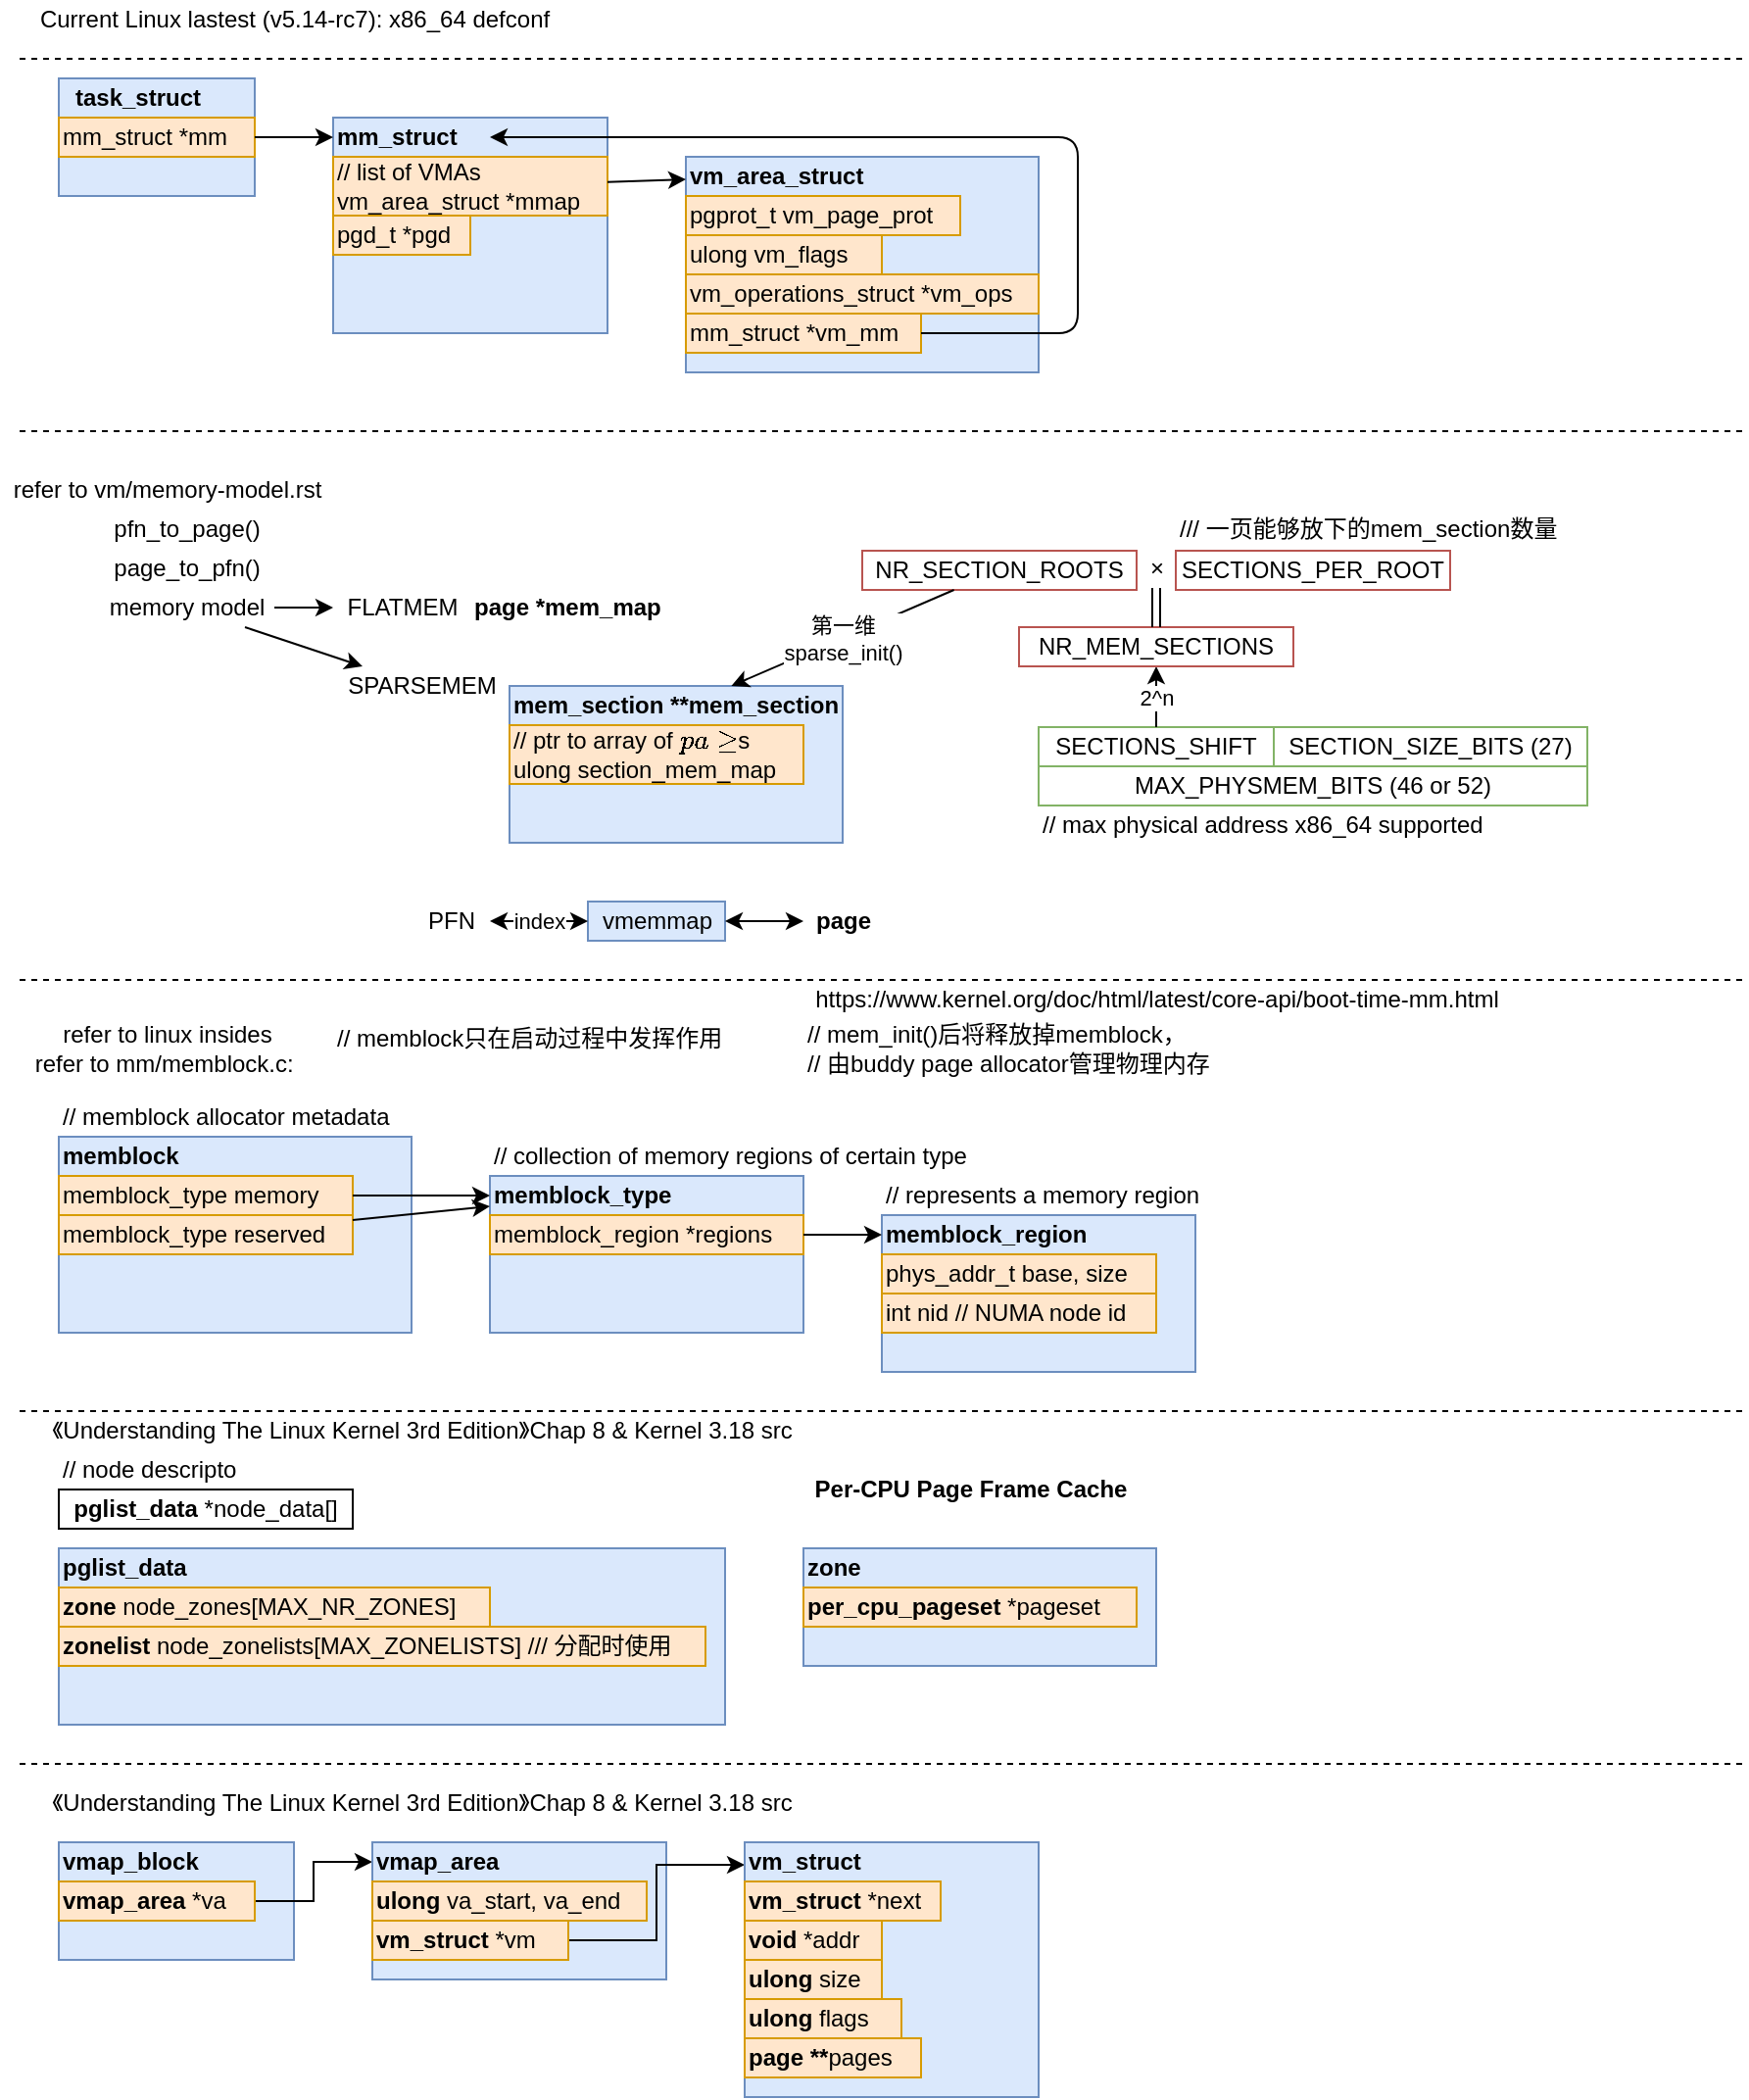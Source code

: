 <mxfile version="14.9.6" type="device"><diagram id="yIqsKZmzcDsL8_of0c0y" name="Page-1"><mxGraphModel dx="942" dy="663" grid="1" gridSize="10" guides="0" tooltips="1" connect="1" arrows="1" fold="1" page="1" pageScale="1" pageWidth="827" pageHeight="1169" math="0" shadow="0"><root><mxCell id="0"/><mxCell id="1" parent="0"/><mxCell id="t0Qrbcg5EECBzB4aFHQW-16" value="" style="rounded=0;whiteSpace=wrap;html=1;fillColor=#dae8fc;strokeColor=#6c8ebf;" parent="1" vertex="1"><mxGeometry x="280" y="600" width="160" height="80" as="geometry"/></mxCell><mxCell id="1zcx7jJPqIXMOFhQG5VM-11" value="" style="rounded=0;whiteSpace=wrap;html=1;fillColor=#dae8fc;strokeColor=#6c8ebf;" parent="1" vertex="1"><mxGeometry x="290" y="350" width="170" height="80" as="geometry"/></mxCell><mxCell id="62m0AdR6w4PT8EmFAoQ--1" value="" style="rounded=0;whiteSpace=wrap;html=1;fillColor=#dae8fc;strokeColor=#6c8ebf;" parent="1" vertex="1"><mxGeometry x="200" y="60" width="140" height="110" as="geometry"/></mxCell><mxCell id="62m0AdR6w4PT8EmFAoQ--2" value="&lt;span&gt;&lt;b&gt;mm_struct&lt;/b&gt;&lt;/span&gt;" style="text;html=1;align=left;verticalAlign=middle;resizable=0;points=[];autosize=1;" parent="1" vertex="1"><mxGeometry x="200" y="60" width="80" height="20" as="geometry"/></mxCell><mxCell id="62m0AdR6w4PT8EmFAoQ--10" value="&lt;span&gt;// list of VMAs&lt;/span&gt;&lt;br&gt;&lt;span&gt;vm_area_struct *mmap&lt;/span&gt;" style="text;html=1;align=left;verticalAlign=middle;resizable=0;points=[];autosize=1;fillColor=#ffe6cc;strokeColor=#d79b00;" parent="1" vertex="1"><mxGeometry x="200" y="80" width="140" height="30" as="geometry"/></mxCell><mxCell id="62m0AdR6w4PT8EmFAoQ--11" value="" style="rounded=0;whiteSpace=wrap;html=1;fillColor=#dae8fc;strokeColor=#6c8ebf;" parent="1" vertex="1"><mxGeometry x="60" y="40" width="100" height="60" as="geometry"/></mxCell><mxCell id="62m0AdR6w4PT8EmFAoQ--12" value="&lt;b&gt;task_struct&lt;/b&gt;" style="text;html=1;align=center;verticalAlign=middle;resizable=0;points=[];autosize=1;" parent="1" vertex="1"><mxGeometry x="60" y="40" width="80" height="20" as="geometry"/></mxCell><mxCell id="62m0AdR6w4PT8EmFAoQ--13" value="mm_struct *mm" style="text;html=1;align=left;verticalAlign=middle;resizable=0;points=[];autosize=1;fillColor=#ffe6cc;strokeColor=#d79b00;" parent="1" vertex="1"><mxGeometry x="60" y="60" width="100" height="20" as="geometry"/></mxCell><mxCell id="62m0AdR6w4PT8EmFAoQ--14" value="" style="endArrow=classic;html=1;" parent="1" source="62m0AdR6w4PT8EmFAoQ--13" target="62m0AdR6w4PT8EmFAoQ--2" edge="1"><mxGeometry width="50" height="50" relative="1" as="geometry"><mxPoint x="120" y="250" as="sourcePoint"/><mxPoint x="170" y="200" as="targetPoint"/></mxGeometry></mxCell><mxCell id="62m0AdR6w4PT8EmFAoQ--15" value="pgd_t *pgd" style="text;html=1;align=left;verticalAlign=middle;resizable=0;points=[];autosize=1;fillColor=#ffe6cc;strokeColor=#d79b00;" parent="1" vertex="1"><mxGeometry x="200" y="110" width="70" height="20" as="geometry"/></mxCell><mxCell id="62m0AdR6w4PT8EmFAoQ--16" value="" style="rounded=0;whiteSpace=wrap;html=1;fillColor=#dae8fc;strokeColor=#6c8ebf;" parent="1" vertex="1"><mxGeometry x="380" y="80" width="180" height="110" as="geometry"/></mxCell><mxCell id="62m0AdR6w4PT8EmFAoQ--17" value="&lt;b&gt;vm_area_struct&lt;/b&gt;" style="text;html=1;align=left;verticalAlign=middle;resizable=0;points=[];autosize=1;" parent="1" vertex="1"><mxGeometry x="380" y="80" width="100" height="20" as="geometry"/></mxCell><mxCell id="62m0AdR6w4PT8EmFAoQ--18" value="pgprot_t vm_page_prot" style="text;html=1;align=left;verticalAlign=middle;resizable=0;points=[];autosize=1;fillColor=#ffe6cc;strokeColor=#d79b00;" parent="1" vertex="1"><mxGeometry x="380" y="100" width="140" height="20" as="geometry"/></mxCell><mxCell id="62m0AdR6w4PT8EmFAoQ--19" value="ulong vm_flags" style="text;html=1;align=left;verticalAlign=middle;resizable=0;points=[];autosize=1;fillColor=#ffe6cc;strokeColor=#d79b00;" parent="1" vertex="1"><mxGeometry x="380" y="120" width="100" height="20" as="geometry"/></mxCell><mxCell id="62m0AdR6w4PT8EmFAoQ--21" value="&lt;span style=&quot;text-align: center&quot;&gt;vm_operations_struct *vm_ops&lt;/span&gt;" style="text;html=1;align=left;verticalAlign=middle;resizable=0;points=[];autosize=1;fillColor=#ffe6cc;strokeColor=#d79b00;" parent="1" vertex="1"><mxGeometry x="380" y="140" width="180" height="20" as="geometry"/></mxCell><mxCell id="62m0AdR6w4PT8EmFAoQ--22" value="" style="endArrow=classic;html=1;" parent="1" source="62m0AdR6w4PT8EmFAoQ--10" target="62m0AdR6w4PT8EmFAoQ--17" edge="1"><mxGeometry width="50" height="50" relative="1" as="geometry"><mxPoint x="260" y="270" as="sourcePoint"/><mxPoint x="310" y="220" as="targetPoint"/></mxGeometry></mxCell><mxCell id="1zcx7jJPqIXMOFhQG5VM-1" value="memory model" style="text;html=1;align=center;verticalAlign=middle;resizable=0;points=[];autosize=1;" parent="1" vertex="1"><mxGeometry x="80" y="300" width="90" height="20" as="geometry"/></mxCell><mxCell id="1zcx7jJPqIXMOFhQG5VM-2" value="FLATMEM" style="text;html=1;align=center;verticalAlign=middle;resizable=0;points=[];autosize=1;" parent="1" vertex="1"><mxGeometry x="200" y="300" width="70" height="20" as="geometry"/></mxCell><mxCell id="1zcx7jJPqIXMOFhQG5VM-3" value="SPARSEMEM" style="text;html=1;align=center;verticalAlign=middle;resizable=0;points=[];autosize=1;" parent="1" vertex="1"><mxGeometry x="200" y="340" width="90" height="20" as="geometry"/></mxCell><mxCell id="1zcx7jJPqIXMOFhQG5VM-4" value="" style="endArrow=classic;html=1;" parent="1" source="1zcx7jJPqIXMOFhQG5VM-1" target="1zcx7jJPqIXMOFhQG5VM-2" edge="1"><mxGeometry width="50" height="50" relative="1" as="geometry"><mxPoint x="100" y="390" as="sourcePoint"/><mxPoint x="150" y="340" as="targetPoint"/></mxGeometry></mxCell><mxCell id="1zcx7jJPqIXMOFhQG5VM-5" value="" style="endArrow=classic;html=1;" parent="1" source="1zcx7jJPqIXMOFhQG5VM-1" target="1zcx7jJPqIXMOFhQG5VM-3" edge="1"><mxGeometry width="50" height="50" relative="1" as="geometry"><mxPoint x="80" y="390" as="sourcePoint"/><mxPoint x="130" y="340" as="targetPoint"/></mxGeometry></mxCell><mxCell id="1zcx7jJPqIXMOFhQG5VM-7" value="&lt;b&gt;page *mem_map&lt;/b&gt;" style="text;html=1;align=left;verticalAlign=middle;resizable=0;points=[];autosize=1;" parent="1" vertex="1"><mxGeometry x="270" y="300" width="110" height="20" as="geometry"/></mxCell><mxCell id="1zcx7jJPqIXMOFhQG5VM-8" value="pfn_to_page()" style="text;html=1;align=center;verticalAlign=middle;resizable=0;points=[];autosize=1;" parent="1" vertex="1"><mxGeometry x="80" y="260" width="90" height="20" as="geometry"/></mxCell><mxCell id="1zcx7jJPqIXMOFhQG5VM-9" value="page_to_pfn()" style="text;html=1;align=center;verticalAlign=middle;resizable=0;points=[];autosize=1;" parent="1" vertex="1"><mxGeometry x="80" y="280" width="90" height="20" as="geometry"/></mxCell><mxCell id="1zcx7jJPqIXMOFhQG5VM-10" value="&lt;b&gt;mem_section **mem_section&lt;/b&gt;" style="text;html=1;align=left;verticalAlign=middle;resizable=0;points=[];autosize=1;" parent="1" vertex="1"><mxGeometry x="290" y="350" width="180" height="20" as="geometry"/></mxCell><mxCell id="1zcx7jJPqIXMOFhQG5VM-13" value="// ptr to array of `page`s&lt;br&gt;ulong section_mem_map" style="text;html=1;align=left;verticalAlign=middle;resizable=0;points=[];autosize=1;fillColor=#ffe6cc;strokeColor=#d79b00;" parent="1" vertex="1"><mxGeometry x="290" y="370" width="150" height="30" as="geometry"/></mxCell><mxCell id="1zcx7jJPqIXMOFhQG5VM-17" value="SECTIONS_SHIFT" style="rounded=0;whiteSpace=wrap;html=1;strokeColor=#82b366;fillColor=none;" parent="1" vertex="1"><mxGeometry x="560" y="371" width="120" height="20" as="geometry"/></mxCell><mxCell id="1zcx7jJPqIXMOFhQG5VM-20" value="SECTION_SIZE_BITS (27)" style="rounded=0;whiteSpace=wrap;html=1;strokeColor=#82b366;fillColor=none;" parent="1" vertex="1"><mxGeometry x="680" y="371" width="160" height="20" as="geometry"/></mxCell><mxCell id="1zcx7jJPqIXMOFhQG5VM-24" value="Current Linux lastest (v5.14-rc7): x86_64 defconf" style="text;html=1;align=center;verticalAlign=middle;resizable=0;points=[];autosize=1;" parent="1" vertex="1"><mxGeometry x="40" width="280" height="20" as="geometry"/></mxCell><mxCell id="1zcx7jJPqIXMOFhQG5VM-28" value="MAX_PHYSMEM_BITS (46 or 52)" style="rounded=0;whiteSpace=wrap;html=1;strokeColor=#82b366;fillColor=none;" parent="1" vertex="1"><mxGeometry x="560" y="391" width="280" height="20" as="geometry"/></mxCell><mxCell id="1zcx7jJPqIXMOFhQG5VM-29" value="refer to&amp;nbsp;vm/memory-model.rst" style="text;html=1;align=center;verticalAlign=middle;resizable=0;points=[];autosize=1;" parent="1" vertex="1"><mxGeometry x="30" y="240" width="170" height="20" as="geometry"/></mxCell><mxCell id="1zcx7jJPqIXMOFhQG5VM-30" value="// max physical address x86_64 supported" style="text;html=1;align=left;verticalAlign=middle;resizable=0;points=[];autosize=1;" parent="1" vertex="1"><mxGeometry x="560" y="411" width="240" height="20" as="geometry"/></mxCell><mxCell id="1zcx7jJPqIXMOFhQG5VM-33" value="2^n" style="endArrow=classic;html=1;" parent="1" source="1zcx7jJPqIXMOFhQG5VM-17" target="1zcx7jJPqIXMOFhQG5VM-34" edge="1"><mxGeometry width="50" height="50" relative="1" as="geometry"><mxPoint x="540" y="391" as="sourcePoint"/><mxPoint x="620" y="331" as="targetPoint"/></mxGeometry></mxCell><mxCell id="1zcx7jJPqIXMOFhQG5VM-34" value="NR_MEM_SECTIONS" style="rounded=0;whiteSpace=wrap;html=1;sketch=0;strokeColor=#b85450;fillColor=none;" parent="1" vertex="1"><mxGeometry x="550" y="320" width="140" height="20" as="geometry"/></mxCell><mxCell id="1zcx7jJPqIXMOFhQG5VM-35" value="NR_SECTION_ROOTS" style="rounded=0;whiteSpace=wrap;html=1;sketch=0;strokeColor=#b85450;fillColor=none;" parent="1" vertex="1"><mxGeometry x="470" y="281" width="140" height="20" as="geometry"/></mxCell><mxCell id="1zcx7jJPqIXMOFhQG5VM-37" value="SECTIONS_PER_ROOT" style="rounded=0;whiteSpace=wrap;html=1;sketch=0;strokeColor=#b85450;fillColor=none;" parent="1" vertex="1"><mxGeometry x="630" y="281" width="140" height="20" as="geometry"/></mxCell><mxCell id="1zcx7jJPqIXMOFhQG5VM-38" value="/// 一页能够放下的mem_section数量" style="text;html=1;align=left;verticalAlign=middle;resizable=0;points=[];autosize=1;" parent="1" vertex="1"><mxGeometry x="630" y="260" width="210" height="20" as="geometry"/></mxCell><mxCell id="1zcx7jJPqIXMOFhQG5VM-39" value="第一维&lt;br&gt;sparse_init()" style="endArrow=classic;html=1;" parent="1" source="1zcx7jJPqIXMOFhQG5VM-35" target="1zcx7jJPqIXMOFhQG5VM-10" edge="1"><mxGeometry width="50" height="50" relative="1" as="geometry"><mxPoint x="390" y="330" as="sourcePoint"/><mxPoint x="440" y="280" as="targetPoint"/></mxGeometry></mxCell><mxCell id="t0Qrbcg5EECBzB4aFHQW-1" value="vmemmap" style="text;html=1;align=center;verticalAlign=middle;resizable=0;points=[];autosize=1;fillColor=#dae8fc;strokeColor=#6c8ebf;" parent="1" vertex="1"><mxGeometry x="330" y="460" width="70" height="20" as="geometry"/></mxCell><mxCell id="t0Qrbcg5EECBzB4aFHQW-2" value="PFN" style="text;html=1;align=center;verticalAlign=middle;resizable=0;points=[];autosize=1;" parent="1" vertex="1"><mxGeometry x="240" y="460" width="40" height="20" as="geometry"/></mxCell><mxCell id="t0Qrbcg5EECBzB4aFHQW-3" value="&lt;b&gt;page&lt;/b&gt;" style="text;html=1;align=center;verticalAlign=middle;resizable=0;points=[];autosize=1;" parent="1" vertex="1"><mxGeometry x="440" y="460" width="40" height="20" as="geometry"/></mxCell><mxCell id="t0Qrbcg5EECBzB4aFHQW-4" value="index" style="endArrow=classic;startArrow=classic;html=1;" parent="1" source="t0Qrbcg5EECBzB4aFHQW-2" target="t0Qrbcg5EECBzB4aFHQW-1" edge="1"><mxGeometry width="50" height="50" relative="1" as="geometry"><mxPoint x="250" y="560" as="sourcePoint"/><mxPoint x="300" y="510" as="targetPoint"/></mxGeometry></mxCell><mxCell id="t0Qrbcg5EECBzB4aFHQW-5" value="" style="endArrow=classic;startArrow=classic;html=1;" parent="1" source="t0Qrbcg5EECBzB4aFHQW-1" target="t0Qrbcg5EECBzB4aFHQW-3" edge="1"><mxGeometry width="50" height="50" relative="1" as="geometry"><mxPoint x="300" y="480" as="sourcePoint"/><mxPoint x="340" y="480" as="targetPoint"/></mxGeometry></mxCell><mxCell id="t0Qrbcg5EECBzB4aFHQW-7" value="" style="endArrow=none;dashed=1;html=1;" parent="1" edge="1"><mxGeometry width="50" height="50" relative="1" as="geometry"><mxPoint x="40.003" y="220" as="sourcePoint"/><mxPoint x="920" y="220" as="targetPoint"/></mxGeometry></mxCell><mxCell id="t0Qrbcg5EECBzB4aFHQW-8" value="" style="endArrow=none;dashed=1;html=1;" parent="1" edge="1"><mxGeometry width="50" height="50" relative="1" as="geometry"><mxPoint x="40.003" y="500" as="sourcePoint"/><mxPoint x="920" y="500" as="targetPoint"/></mxGeometry></mxCell><mxCell id="t0Qrbcg5EECBzB4aFHQW-9" value="refer to linux insides&lt;br&gt;refer to&amp;nbsp;mm/memblock.c:&amp;nbsp;&lt;span&gt;&lt;br&gt;&lt;/span&gt;" style="text;html=1;align=center;verticalAlign=middle;resizable=0;points=[];autosize=1;" parent="1" vertex="1"><mxGeometry x="40" y="520" width="150" height="30" as="geometry"/></mxCell><mxCell id="t0Qrbcg5EECBzB4aFHQW-10" value="" style="rounded=0;whiteSpace=wrap;html=1;fillColor=#dae8fc;strokeColor=#6c8ebf;" parent="1" vertex="1"><mxGeometry x="60" y="580" width="180" height="100" as="geometry"/></mxCell><mxCell id="t0Qrbcg5EECBzB4aFHQW-11" value="&lt;b&gt;memblock&lt;/b&gt;" style="text;html=1;align=left;verticalAlign=middle;resizable=0;points=[];autosize=1;" parent="1" vertex="1"><mxGeometry x="60" y="580" width="70" height="20" as="geometry"/></mxCell><mxCell id="t0Qrbcg5EECBzB4aFHQW-12" value="// memblock allocator metadata" style="text;html=1;align=left;verticalAlign=middle;resizable=0;points=[];autosize=1;" parent="1" vertex="1"><mxGeometry x="60" y="560" width="180" height="20" as="geometry"/></mxCell><mxCell id="t0Qrbcg5EECBzB4aFHQW-13" value="memblock_type memory" style="text;html=1;align=left;verticalAlign=middle;resizable=0;points=[];autosize=1;fillColor=#ffe6cc;strokeColor=#d79b00;" parent="1" vertex="1"><mxGeometry x="60" y="600" width="150" height="20" as="geometry"/></mxCell><mxCell id="t0Qrbcg5EECBzB4aFHQW-14" value="memblock_type reserved" style="text;html=1;align=left;verticalAlign=middle;resizable=0;points=[];autosize=1;fillColor=#ffe6cc;strokeColor=#d79b00;" parent="1" vertex="1"><mxGeometry x="60" y="620" width="150" height="20" as="geometry"/></mxCell><mxCell id="t0Qrbcg5EECBzB4aFHQW-15" value="&lt;span&gt;&lt;b&gt;memblock_type&lt;/b&gt;&lt;/span&gt;" style="text;html=1;align=left;verticalAlign=middle;resizable=0;points=[];autosize=1;" parent="1" vertex="1"><mxGeometry x="280" y="600" width="110" height="20" as="geometry"/></mxCell><mxCell id="t0Qrbcg5EECBzB4aFHQW-17" value="//&amp;nbsp;collection of memory regions of certain type" style="text;html=1;align=left;verticalAlign=middle;resizable=0;points=[];autosize=1;" parent="1" vertex="1"><mxGeometry x="280" y="580" width="260" height="20" as="geometry"/></mxCell><mxCell id="t0Qrbcg5EECBzB4aFHQW-19" value="memblock_region *regions" style="text;html=1;align=left;verticalAlign=middle;resizable=0;points=[];autosize=1;fillColor=#ffe6cc;strokeColor=#d79b00;" parent="1" vertex="1"><mxGeometry x="280" y="620" width="160" height="20" as="geometry"/></mxCell><mxCell id="t0Qrbcg5EECBzB4aFHQW-20" value="" style="endArrow=classic;html=1;" parent="1" source="t0Qrbcg5EECBzB4aFHQW-13" target="t0Qrbcg5EECBzB4aFHQW-15" edge="1"><mxGeometry width="50" height="50" relative="1" as="geometry"><mxPoint x="140" y="740" as="sourcePoint"/><mxPoint x="190" y="690" as="targetPoint"/></mxGeometry></mxCell><mxCell id="t0Qrbcg5EECBzB4aFHQW-21" value="" style="endArrow=classic;html=1;" parent="1" source="t0Qrbcg5EECBzB4aFHQW-14" target="t0Qrbcg5EECBzB4aFHQW-15" edge="1"><mxGeometry width="50" height="50" relative="1" as="geometry"><mxPoint x="220" y="620" as="sourcePoint"/><mxPoint x="290" y="620" as="targetPoint"/></mxGeometry></mxCell><mxCell id="t0Qrbcg5EECBzB4aFHQW-23" value="" style="rounded=0;whiteSpace=wrap;html=1;fillColor=#dae8fc;strokeColor=#6c8ebf;" parent="1" vertex="1"><mxGeometry x="480" y="620" width="160" height="80" as="geometry"/></mxCell><mxCell id="t0Qrbcg5EECBzB4aFHQW-24" value="&lt;span&gt;&lt;b&gt;memblock_region&lt;/b&gt;&lt;/span&gt;" style="text;html=1;align=left;verticalAlign=middle;resizable=0;points=[];autosize=1;" parent="1" vertex="1"><mxGeometry x="480" y="620" width="120" height="20" as="geometry"/></mxCell><mxCell id="t0Qrbcg5EECBzB4aFHQW-25" value="phys_addr_t base, size" style="text;html=1;align=left;verticalAlign=middle;resizable=0;points=[];autosize=1;fillColor=#ffe6cc;strokeColor=#d79b00;" parent="1" vertex="1"><mxGeometry x="480" y="640" width="140" height="20" as="geometry"/></mxCell><mxCell id="t0Qrbcg5EECBzB4aFHQW-26" value="//&amp;nbsp;represents a memory region" style="text;html=1;align=left;verticalAlign=middle;resizable=0;points=[];autosize=1;" parent="1" vertex="1"><mxGeometry x="480" y="600" width="180" height="20" as="geometry"/></mxCell><mxCell id="t0Qrbcg5EECBzB4aFHQW-28" value="int nid // NUMA node id" style="text;html=1;align=left;verticalAlign=middle;resizable=0;points=[];autosize=1;fillColor=#ffe6cc;strokeColor=#d79b00;" parent="1" vertex="1"><mxGeometry x="480" y="660" width="140" height="20" as="geometry"/></mxCell><mxCell id="t0Qrbcg5EECBzB4aFHQW-29" value="" style="endArrow=classic;html=1;" parent="1" source="t0Qrbcg5EECBzB4aFHQW-19" target="t0Qrbcg5EECBzB4aFHQW-24" edge="1"><mxGeometry width="50" height="50" relative="1" as="geometry"><mxPoint x="320" y="710" as="sourcePoint"/><mxPoint x="370" y="660" as="targetPoint"/></mxGeometry></mxCell><mxCell id="t0Qrbcg5EECBzB4aFHQW-30" value="" style="endArrow=none;dashed=1;html=1;" parent="1" edge="1"><mxGeometry width="50" height="50" relative="1" as="geometry"><mxPoint x="40.003" y="30" as="sourcePoint"/><mxPoint x="920" y="30" as="targetPoint"/></mxGeometry></mxCell><mxCell id="t0Qrbcg5EECBzB4aFHQW-33" value="// mem_init()后将释放掉memblock，&lt;br&gt;&lt;div&gt;&lt;span&gt;// 由buddy page allocator管理物理内存&lt;/span&gt;&lt;/div&gt;" style="text;html=1;align=left;verticalAlign=middle;resizable=0;points=[];autosize=1;" parent="1" vertex="1"><mxGeometry x="440" y="520" width="220" height="30" as="geometry"/></mxCell><mxCell id="t0Qrbcg5EECBzB4aFHQW-34" value="&lt;span&gt;// memblock只在启动过程中发挥作用&lt;/span&gt;" style="text;html=1;align=left;verticalAlign=middle;resizable=0;points=[];autosize=1;" parent="1" vertex="1"><mxGeometry x="200" y="520" width="210" height="20" as="geometry"/></mxCell><mxCell id="hpYb4M3ZYjP53ktIF_jY-1" value="×" style="text;html=1;align=center;verticalAlign=middle;resizable=0;points=[];autosize=1;" parent="1" vertex="1"><mxGeometry x="610" y="280" width="20" height="20" as="geometry"/></mxCell><mxCell id="hpYb4M3ZYjP53ktIF_jY-2" value="" style="shape=link;html=1;" parent="1" source="1zcx7jJPqIXMOFhQG5VM-34" target="hpYb4M3ZYjP53ktIF_jY-1" edge="1"><mxGeometry width="100" relative="1" as="geometry"><mxPoint x="660" y="310" as="sourcePoint"/><mxPoint x="760" y="310" as="targetPoint"/></mxGeometry></mxCell><mxCell id="SSTCJc8c-qoGngolNs9w-1" value="&lt;span style=&quot;text-align: center&quot;&gt;mm_struct *vm_mm&lt;/span&gt;" style="text;html=1;align=left;verticalAlign=middle;resizable=0;points=[];autosize=1;fillColor=#ffe6cc;strokeColor=#d79b00;" parent="1" vertex="1"><mxGeometry x="380" y="160" width="120" height="20" as="geometry"/></mxCell><mxCell id="SSTCJc8c-qoGngolNs9w-2" value="" style="endArrow=classic;html=1;" parent="1" source="SSTCJc8c-qoGngolNs9w-1" target="62m0AdR6w4PT8EmFAoQ--2" edge="1"><mxGeometry width="50" height="50" relative="1" as="geometry"><mxPoint x="100" y="200" as="sourcePoint"/><mxPoint x="150" y="150" as="targetPoint"/><Array as="points"><mxPoint x="580" y="170"/><mxPoint x="580" y="70"/></Array></mxGeometry></mxCell><mxCell id="MvjcvgJYYyHHUkgjyHOY-1" value="https://www.kernel.org/doc/html/latest/core-api/boot-time-mm.html" style="text;html=1;align=center;verticalAlign=middle;resizable=0;points=[];autosize=1;strokeColor=none;" parent="1" vertex="1"><mxGeometry x="440" y="500" width="360" height="20" as="geometry"/></mxCell><mxCell id="Ivw7zQijSqAsxppXgNGx-1" value="" style="endArrow=none;dashed=1;html=1;" parent="1" edge="1"><mxGeometry width="50" height="50" relative="1" as="geometry"><mxPoint x="40.003" y="720" as="sourcePoint"/><mxPoint x="920" y="720" as="targetPoint"/></mxGeometry></mxCell><mxCell id="Ivw7zQijSqAsxppXgNGx-2" value="《Understanding The Linux Kernel 3rd Edition》Chap 8 &amp;amp; Kernel 3.18 src" style="text;html=1;align=center;verticalAlign=middle;resizable=0;points=[];autosize=1;" parent="1" vertex="1"><mxGeometry x="40" y="720" width="410" height="20" as="geometry"/></mxCell><mxCell id="Ivw7zQijSqAsxppXgNGx-3" value="&lt;b&gt;pglist_data&lt;/b&gt; *node_data[]" style="rounded=0;whiteSpace=wrap;html=1;" parent="1" vertex="1"><mxGeometry x="60" y="760" width="150" height="20" as="geometry"/></mxCell><mxCell id="Ivw7zQijSqAsxppXgNGx-4" value="// node descripto" style="text;html=1;align=left;verticalAlign=middle;resizable=0;points=[];autosize=1;" parent="1" vertex="1"><mxGeometry x="60" y="740" width="100" height="20" as="geometry"/></mxCell><mxCell id="Ivw7zQijSqAsxppXgNGx-5" value="" style="rounded=0;whiteSpace=wrap;html=1;fillColor=#dae8fc;strokeColor=#6c8ebf;" parent="1" vertex="1"><mxGeometry x="60" y="790" width="340" height="90" as="geometry"/></mxCell><mxCell id="Ivw7zQijSqAsxppXgNGx-7" value="&lt;b&gt;pglist_data&lt;/b&gt;" style="text;html=1;align=left;verticalAlign=middle;resizable=0;points=[];autosize=1;" parent="1" vertex="1"><mxGeometry x="60" y="790" width="80" height="20" as="geometry"/></mxCell><mxCell id="Ivw7zQijSqAsxppXgNGx-8" value="&lt;b&gt;zone&lt;/b&gt; node_zones[MAX_NR_ZONES]" style="text;html=1;align=left;verticalAlign=middle;resizable=0;points=[];autosize=1;fillColor=#ffe6cc;strokeColor=#d79b00;" parent="1" vertex="1"><mxGeometry x="60" y="810" width="220" height="20" as="geometry"/></mxCell><mxCell id="Ivw7zQijSqAsxppXgNGx-9" value="&lt;b&gt;zonelist&lt;/b&gt; node_zonelists[MAX_ZONELISTS] /// 分配时使用" style="text;html=1;align=left;verticalAlign=middle;resizable=0;points=[];autosize=1;fillColor=#ffe6cc;strokeColor=#d79b00;" parent="1" vertex="1"><mxGeometry x="60" y="830" width="330" height="20" as="geometry"/></mxCell><mxCell id="Ivw7zQijSqAsxppXgNGx-10" value="" style="rounded=0;whiteSpace=wrap;html=1;fillColor=#dae8fc;strokeColor=#6c8ebf;" parent="1" vertex="1"><mxGeometry x="440" y="790" width="180" height="60" as="geometry"/></mxCell><mxCell id="Ivw7zQijSqAsxppXgNGx-13" value="&lt;b&gt;zone&lt;/b&gt;" style="text;html=1;align=left;verticalAlign=middle;resizable=0;points=[];autosize=1;" parent="1" vertex="1"><mxGeometry x="440" y="790" width="40" height="20" as="geometry"/></mxCell><mxCell id="Ivw7zQijSqAsxppXgNGx-14" value="&lt;b&gt;per_cpu_pageset&lt;/b&gt;&amp;nbsp;*pageset" style="text;html=1;align=left;verticalAlign=middle;resizable=0;points=[];autosize=1;fillColor=#ffe6cc;strokeColor=#d79b00;" parent="1" vertex="1"><mxGeometry x="440" y="810" width="170" height="20" as="geometry"/></mxCell><mxCell id="Ivw7zQijSqAsxppXgNGx-15" value="&lt;b&gt;Per-CPU Page Frame Cache&lt;/b&gt;" style="text;html=1;align=center;verticalAlign=middle;resizable=0;points=[];autosize=1;" parent="1" vertex="1"><mxGeometry x="440" y="750" width="170" height="20" as="geometry"/></mxCell><mxCell id="XQKI5cL4bvcwUvawmy9D-1" value="" style="endArrow=none;dashed=1;html=1;" edge="1" parent="1"><mxGeometry width="50" height="50" relative="1" as="geometry"><mxPoint x="40.003" y="900" as="sourcePoint"/><mxPoint x="920" y="900" as="targetPoint"/></mxGeometry></mxCell><mxCell id="XQKI5cL4bvcwUvawmy9D-2" value="《Understanding The Linux Kernel 3rd Edition》Chap 8 &amp;amp; Kernel 3.18 src" style="text;html=1;align=center;verticalAlign=middle;resizable=0;points=[];autosize=1;" vertex="1" parent="1"><mxGeometry x="40" y="910" width="410" height="20" as="geometry"/></mxCell><mxCell id="XQKI5cL4bvcwUvawmy9D-3" value="" style="rounded=0;whiteSpace=wrap;html=1;fillColor=#dae8fc;strokeColor=#6c8ebf;" vertex="1" parent="1"><mxGeometry x="60" y="940" width="120" height="60" as="geometry"/></mxCell><mxCell id="XQKI5cL4bvcwUvawmy9D-4" value="&lt;b&gt;vmap_block&lt;/b&gt;" style="text;html=1;align=left;verticalAlign=middle;resizable=0;points=[];autosize=1;strokeColor=none;" vertex="1" parent="1"><mxGeometry x="60" y="940" width="90" height="20" as="geometry"/></mxCell><mxCell id="XQKI5cL4bvcwUvawmy9D-14" style="edgeStyle=orthogonalEdgeStyle;rounded=0;orthogonalLoop=1;jettySize=auto;html=1;" edge="1" parent="1" source="XQKI5cL4bvcwUvawmy9D-5" target="XQKI5cL4bvcwUvawmy9D-7"><mxGeometry relative="1" as="geometry"/></mxCell><mxCell id="XQKI5cL4bvcwUvawmy9D-5" value="&lt;b&gt;vmap_area&lt;/b&gt; *va" style="text;html=1;align=left;verticalAlign=middle;resizable=0;points=[];autosize=1;fillColor=#ffe6cc;strokeColor=#d79b00;" vertex="1" parent="1"><mxGeometry x="60" y="960" width="100" height="20" as="geometry"/></mxCell><mxCell id="XQKI5cL4bvcwUvawmy9D-6" value="" style="rounded=0;whiteSpace=wrap;html=1;fillColor=#dae8fc;strokeColor=#6c8ebf;" vertex="1" parent="1"><mxGeometry x="220" y="940" width="150" height="70" as="geometry"/></mxCell><mxCell id="XQKI5cL4bvcwUvawmy9D-7" value="&lt;b&gt;vmap_area&lt;/b&gt;" style="text;html=1;align=left;verticalAlign=middle;resizable=0;points=[];autosize=1;strokeColor=none;" vertex="1" parent="1"><mxGeometry x="220" y="940" width="80" height="20" as="geometry"/></mxCell><mxCell id="XQKI5cL4bvcwUvawmy9D-8" value="&lt;b&gt;ulong&lt;/b&gt;&amp;nbsp;va_start, va_end" style="text;html=1;align=left;verticalAlign=middle;resizable=0;points=[];autosize=1;fillColor=#ffe6cc;strokeColor=#d79b00;" vertex="1" parent="1"><mxGeometry x="220" y="960" width="140" height="20" as="geometry"/></mxCell><mxCell id="XQKI5cL4bvcwUvawmy9D-15" style="edgeStyle=orthogonalEdgeStyle;rounded=0;orthogonalLoop=1;jettySize=auto;html=1;entryX=0;entryY=0.575;entryDx=0;entryDy=0;entryPerimeter=0;" edge="1" parent="1" source="XQKI5cL4bvcwUvawmy9D-9" target="XQKI5cL4bvcwUvawmy9D-11"><mxGeometry relative="1" as="geometry"/></mxCell><mxCell id="XQKI5cL4bvcwUvawmy9D-9" value="&lt;b&gt;vm_struct &lt;/b&gt;*vm" style="text;html=1;align=left;verticalAlign=middle;resizable=0;points=[];autosize=1;fillColor=#ffe6cc;strokeColor=#d79b00;" vertex="1" parent="1"><mxGeometry x="220" y="980" width="100" height="20" as="geometry"/></mxCell><mxCell id="XQKI5cL4bvcwUvawmy9D-10" value="" style="rounded=0;whiteSpace=wrap;html=1;fillColor=#dae8fc;strokeColor=#6c8ebf;" vertex="1" parent="1"><mxGeometry x="410" y="940" width="150" height="130" as="geometry"/></mxCell><mxCell id="XQKI5cL4bvcwUvawmy9D-11" value="&lt;b&gt;vm_struct&lt;/b&gt;" style="text;html=1;align=left;verticalAlign=middle;resizable=0;points=[];autosize=1;strokeColor=none;" vertex="1" parent="1"><mxGeometry x="410" y="940" width="70" height="20" as="geometry"/></mxCell><mxCell id="XQKI5cL4bvcwUvawmy9D-12" value="&lt;b&gt;vm_struct&lt;/b&gt;&amp;nbsp;*next" style="text;html=1;align=left;verticalAlign=middle;resizable=0;points=[];autosize=1;fillColor=#ffe6cc;strokeColor=#d79b00;" vertex="1" parent="1"><mxGeometry x="410" y="960" width="100" height="20" as="geometry"/></mxCell><mxCell id="XQKI5cL4bvcwUvawmy9D-13" value="&lt;b&gt;void&amp;nbsp;&lt;/b&gt;*addr" style="text;html=1;align=left;verticalAlign=middle;resizable=0;points=[];autosize=1;fillColor=#ffe6cc;strokeColor=#d79b00;" vertex="1" parent="1"><mxGeometry x="410" y="980" width="70" height="20" as="geometry"/></mxCell><mxCell id="XQKI5cL4bvcwUvawmy9D-16" value="&lt;b&gt;ulong&amp;nbsp;&lt;/b&gt;size" style="text;html=1;align=left;verticalAlign=middle;resizable=0;points=[];autosize=1;fillColor=#ffe6cc;strokeColor=#d79b00;" vertex="1" parent="1"><mxGeometry x="410" y="1000" width="70" height="20" as="geometry"/></mxCell><mxCell id="XQKI5cL4bvcwUvawmy9D-17" value="&lt;b&gt;ulong &lt;/b&gt;flags" style="text;html=1;align=left;verticalAlign=middle;resizable=0;points=[];autosize=1;fillColor=#ffe6cc;strokeColor=#d79b00;" vertex="1" parent="1"><mxGeometry x="410" y="1020" width="80" height="20" as="geometry"/></mxCell><mxCell id="XQKI5cL4bvcwUvawmy9D-18" value="&lt;b&gt;page **&lt;/b&gt;pages" style="text;html=1;align=left;verticalAlign=middle;resizable=0;points=[];autosize=1;fillColor=#ffe6cc;strokeColor=#d79b00;" vertex="1" parent="1"><mxGeometry x="410" y="1040" width="90" height="20" as="geometry"/></mxCell></root></mxGraphModel></diagram></mxfile>